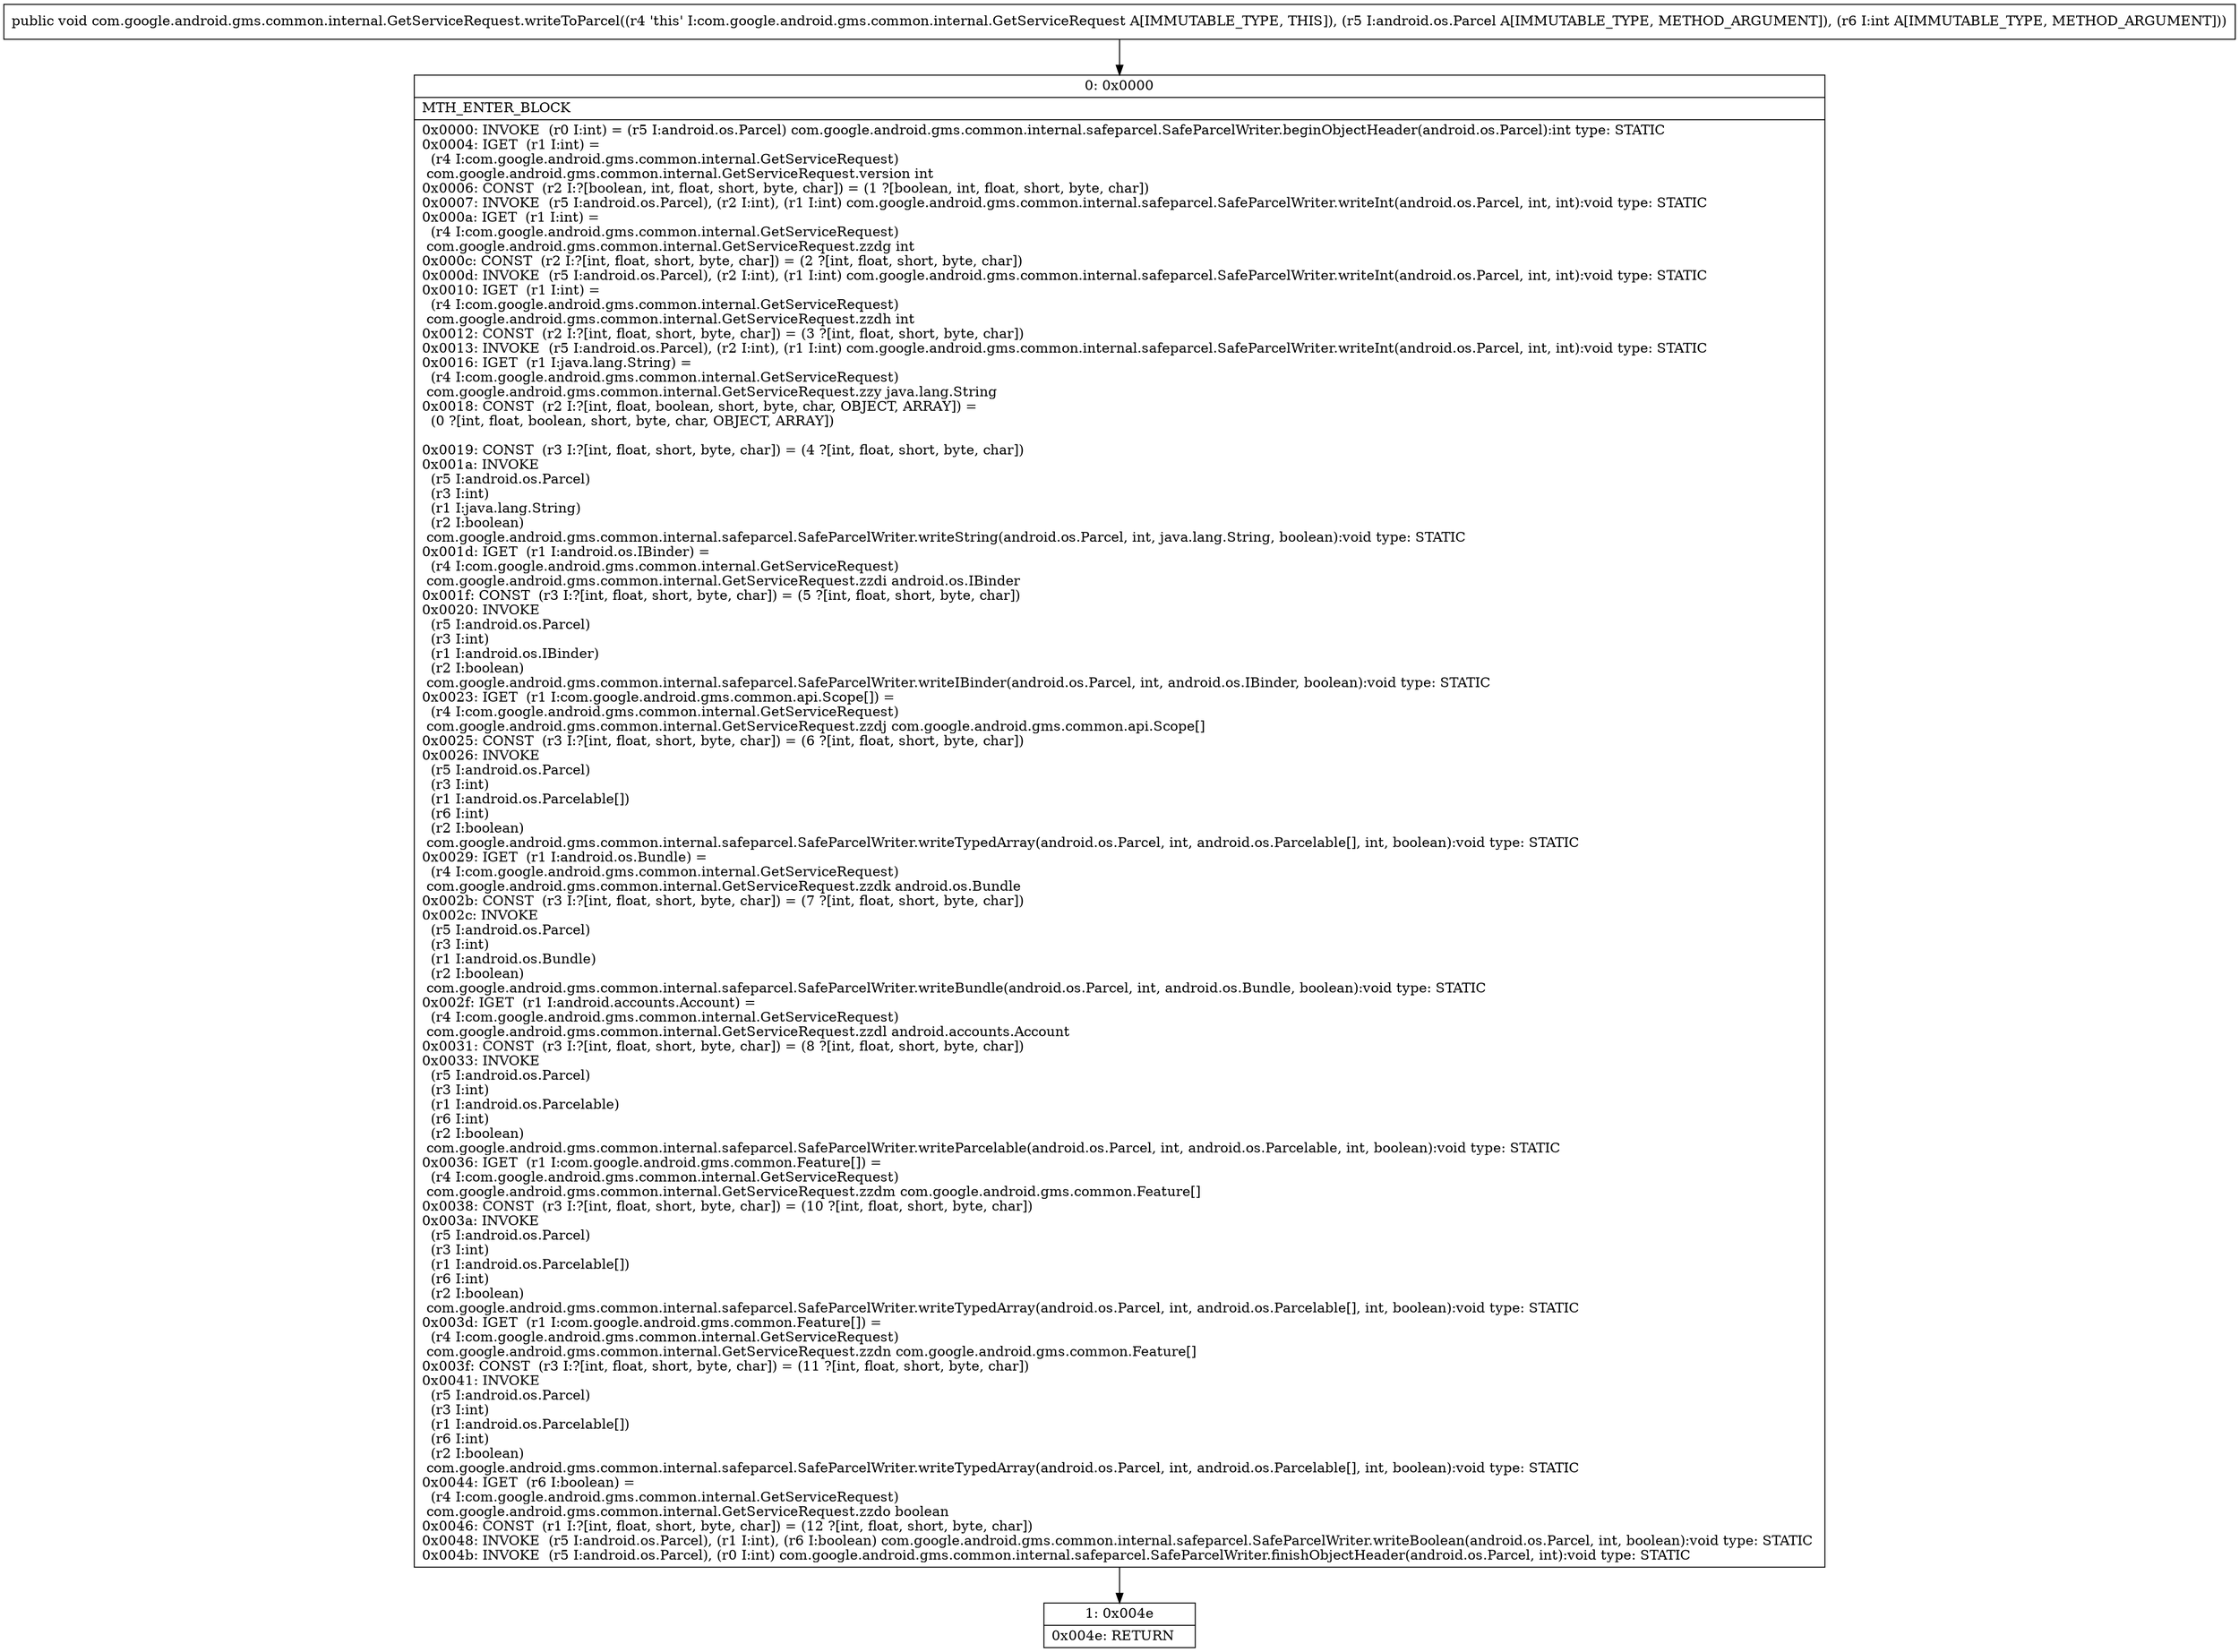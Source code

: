 digraph "CFG forcom.google.android.gms.common.internal.GetServiceRequest.writeToParcel(Landroid\/os\/Parcel;I)V" {
Node_0 [shape=record,label="{0\:\ 0x0000|MTH_ENTER_BLOCK\l|0x0000: INVOKE  (r0 I:int) = (r5 I:android.os.Parcel) com.google.android.gms.common.internal.safeparcel.SafeParcelWriter.beginObjectHeader(android.os.Parcel):int type: STATIC \l0x0004: IGET  (r1 I:int) = \l  (r4 I:com.google.android.gms.common.internal.GetServiceRequest)\l com.google.android.gms.common.internal.GetServiceRequest.version int \l0x0006: CONST  (r2 I:?[boolean, int, float, short, byte, char]) = (1 ?[boolean, int, float, short, byte, char]) \l0x0007: INVOKE  (r5 I:android.os.Parcel), (r2 I:int), (r1 I:int) com.google.android.gms.common.internal.safeparcel.SafeParcelWriter.writeInt(android.os.Parcel, int, int):void type: STATIC \l0x000a: IGET  (r1 I:int) = \l  (r4 I:com.google.android.gms.common.internal.GetServiceRequest)\l com.google.android.gms.common.internal.GetServiceRequest.zzdg int \l0x000c: CONST  (r2 I:?[int, float, short, byte, char]) = (2 ?[int, float, short, byte, char]) \l0x000d: INVOKE  (r5 I:android.os.Parcel), (r2 I:int), (r1 I:int) com.google.android.gms.common.internal.safeparcel.SafeParcelWriter.writeInt(android.os.Parcel, int, int):void type: STATIC \l0x0010: IGET  (r1 I:int) = \l  (r4 I:com.google.android.gms.common.internal.GetServiceRequest)\l com.google.android.gms.common.internal.GetServiceRequest.zzdh int \l0x0012: CONST  (r2 I:?[int, float, short, byte, char]) = (3 ?[int, float, short, byte, char]) \l0x0013: INVOKE  (r5 I:android.os.Parcel), (r2 I:int), (r1 I:int) com.google.android.gms.common.internal.safeparcel.SafeParcelWriter.writeInt(android.os.Parcel, int, int):void type: STATIC \l0x0016: IGET  (r1 I:java.lang.String) = \l  (r4 I:com.google.android.gms.common.internal.GetServiceRequest)\l com.google.android.gms.common.internal.GetServiceRequest.zzy java.lang.String \l0x0018: CONST  (r2 I:?[int, float, boolean, short, byte, char, OBJECT, ARRAY]) = \l  (0 ?[int, float, boolean, short, byte, char, OBJECT, ARRAY])\l \l0x0019: CONST  (r3 I:?[int, float, short, byte, char]) = (4 ?[int, float, short, byte, char]) \l0x001a: INVOKE  \l  (r5 I:android.os.Parcel)\l  (r3 I:int)\l  (r1 I:java.lang.String)\l  (r2 I:boolean)\l com.google.android.gms.common.internal.safeparcel.SafeParcelWriter.writeString(android.os.Parcel, int, java.lang.String, boolean):void type: STATIC \l0x001d: IGET  (r1 I:android.os.IBinder) = \l  (r4 I:com.google.android.gms.common.internal.GetServiceRequest)\l com.google.android.gms.common.internal.GetServiceRequest.zzdi android.os.IBinder \l0x001f: CONST  (r3 I:?[int, float, short, byte, char]) = (5 ?[int, float, short, byte, char]) \l0x0020: INVOKE  \l  (r5 I:android.os.Parcel)\l  (r3 I:int)\l  (r1 I:android.os.IBinder)\l  (r2 I:boolean)\l com.google.android.gms.common.internal.safeparcel.SafeParcelWriter.writeIBinder(android.os.Parcel, int, android.os.IBinder, boolean):void type: STATIC \l0x0023: IGET  (r1 I:com.google.android.gms.common.api.Scope[]) = \l  (r4 I:com.google.android.gms.common.internal.GetServiceRequest)\l com.google.android.gms.common.internal.GetServiceRequest.zzdj com.google.android.gms.common.api.Scope[] \l0x0025: CONST  (r3 I:?[int, float, short, byte, char]) = (6 ?[int, float, short, byte, char]) \l0x0026: INVOKE  \l  (r5 I:android.os.Parcel)\l  (r3 I:int)\l  (r1 I:android.os.Parcelable[])\l  (r6 I:int)\l  (r2 I:boolean)\l com.google.android.gms.common.internal.safeparcel.SafeParcelWriter.writeTypedArray(android.os.Parcel, int, android.os.Parcelable[], int, boolean):void type: STATIC \l0x0029: IGET  (r1 I:android.os.Bundle) = \l  (r4 I:com.google.android.gms.common.internal.GetServiceRequest)\l com.google.android.gms.common.internal.GetServiceRequest.zzdk android.os.Bundle \l0x002b: CONST  (r3 I:?[int, float, short, byte, char]) = (7 ?[int, float, short, byte, char]) \l0x002c: INVOKE  \l  (r5 I:android.os.Parcel)\l  (r3 I:int)\l  (r1 I:android.os.Bundle)\l  (r2 I:boolean)\l com.google.android.gms.common.internal.safeparcel.SafeParcelWriter.writeBundle(android.os.Parcel, int, android.os.Bundle, boolean):void type: STATIC \l0x002f: IGET  (r1 I:android.accounts.Account) = \l  (r4 I:com.google.android.gms.common.internal.GetServiceRequest)\l com.google.android.gms.common.internal.GetServiceRequest.zzdl android.accounts.Account \l0x0031: CONST  (r3 I:?[int, float, short, byte, char]) = (8 ?[int, float, short, byte, char]) \l0x0033: INVOKE  \l  (r5 I:android.os.Parcel)\l  (r3 I:int)\l  (r1 I:android.os.Parcelable)\l  (r6 I:int)\l  (r2 I:boolean)\l com.google.android.gms.common.internal.safeparcel.SafeParcelWriter.writeParcelable(android.os.Parcel, int, android.os.Parcelable, int, boolean):void type: STATIC \l0x0036: IGET  (r1 I:com.google.android.gms.common.Feature[]) = \l  (r4 I:com.google.android.gms.common.internal.GetServiceRequest)\l com.google.android.gms.common.internal.GetServiceRequest.zzdm com.google.android.gms.common.Feature[] \l0x0038: CONST  (r3 I:?[int, float, short, byte, char]) = (10 ?[int, float, short, byte, char]) \l0x003a: INVOKE  \l  (r5 I:android.os.Parcel)\l  (r3 I:int)\l  (r1 I:android.os.Parcelable[])\l  (r6 I:int)\l  (r2 I:boolean)\l com.google.android.gms.common.internal.safeparcel.SafeParcelWriter.writeTypedArray(android.os.Parcel, int, android.os.Parcelable[], int, boolean):void type: STATIC \l0x003d: IGET  (r1 I:com.google.android.gms.common.Feature[]) = \l  (r4 I:com.google.android.gms.common.internal.GetServiceRequest)\l com.google.android.gms.common.internal.GetServiceRequest.zzdn com.google.android.gms.common.Feature[] \l0x003f: CONST  (r3 I:?[int, float, short, byte, char]) = (11 ?[int, float, short, byte, char]) \l0x0041: INVOKE  \l  (r5 I:android.os.Parcel)\l  (r3 I:int)\l  (r1 I:android.os.Parcelable[])\l  (r6 I:int)\l  (r2 I:boolean)\l com.google.android.gms.common.internal.safeparcel.SafeParcelWriter.writeTypedArray(android.os.Parcel, int, android.os.Parcelable[], int, boolean):void type: STATIC \l0x0044: IGET  (r6 I:boolean) = \l  (r4 I:com.google.android.gms.common.internal.GetServiceRequest)\l com.google.android.gms.common.internal.GetServiceRequest.zzdo boolean \l0x0046: CONST  (r1 I:?[int, float, short, byte, char]) = (12 ?[int, float, short, byte, char]) \l0x0048: INVOKE  (r5 I:android.os.Parcel), (r1 I:int), (r6 I:boolean) com.google.android.gms.common.internal.safeparcel.SafeParcelWriter.writeBoolean(android.os.Parcel, int, boolean):void type: STATIC \l0x004b: INVOKE  (r5 I:android.os.Parcel), (r0 I:int) com.google.android.gms.common.internal.safeparcel.SafeParcelWriter.finishObjectHeader(android.os.Parcel, int):void type: STATIC \l}"];
Node_1 [shape=record,label="{1\:\ 0x004e|0x004e: RETURN   \l}"];
MethodNode[shape=record,label="{public void com.google.android.gms.common.internal.GetServiceRequest.writeToParcel((r4 'this' I:com.google.android.gms.common.internal.GetServiceRequest A[IMMUTABLE_TYPE, THIS]), (r5 I:android.os.Parcel A[IMMUTABLE_TYPE, METHOD_ARGUMENT]), (r6 I:int A[IMMUTABLE_TYPE, METHOD_ARGUMENT])) }"];
MethodNode -> Node_0;
Node_0 -> Node_1;
}

